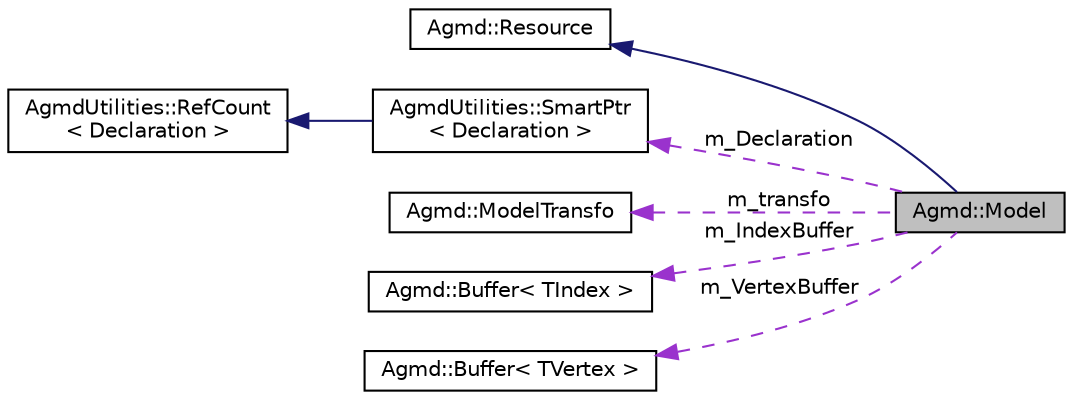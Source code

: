 digraph "Agmd::Model"
{
  edge [fontname="Helvetica",fontsize="10",labelfontname="Helvetica",labelfontsize="10"];
  node [fontname="Helvetica",fontsize="10",shape=record];
  rankdir="LR";
  Node1 [label="Agmd::Model",height=0.2,width=0.4,color="black", fillcolor="grey75", style="filled" fontcolor="black"];
  Node2 -> Node1 [dir="back",color="midnightblue",fontsize="10",style="solid",fontname="Helvetica"];
  Node2 [label="Agmd::Resource",height=0.2,width=0.4,color="black", fillcolor="white", style="filled",URL="$class_agmd_1_1_resource.html"];
  Node3 -> Node1 [dir="back",color="darkorchid3",fontsize="10",style="dashed",label=" m_Declaration" ,fontname="Helvetica"];
  Node3 [label="AgmdUtilities::SmartPtr\l\< Declaration \>",height=0.2,width=0.4,color="black", fillcolor="white", style="filled",URL="$class_agmd_utilities_1_1_smart_ptr.html"];
  Node4 -> Node3 [dir="back",color="midnightblue",fontsize="10",style="solid",fontname="Helvetica"];
  Node4 [label="AgmdUtilities::RefCount\l\< Declaration \>",height=0.2,width=0.4,color="black", fillcolor="white", style="filled",URL="$class_agmd_utilities_1_1_ref_count.html"];
  Node5 -> Node1 [dir="back",color="darkorchid3",fontsize="10",style="dashed",label=" m_transfo" ,fontname="Helvetica"];
  Node5 [label="Agmd::ModelTransfo",height=0.2,width=0.4,color="black", fillcolor="white", style="filled",URL="$struct_agmd_1_1_model_transfo.html"];
  Node6 -> Node1 [dir="back",color="darkorchid3",fontsize="10",style="dashed",label=" m_IndexBuffer" ,fontname="Helvetica"];
  Node6 [label="Agmd::Buffer\< TIndex \>",height=0.2,width=0.4,color="black", fillcolor="white", style="filled",URL="$class_agmd_1_1_buffer.html"];
  Node7 -> Node1 [dir="back",color="darkorchid3",fontsize="10",style="dashed",label=" m_VertexBuffer" ,fontname="Helvetica"];
  Node7 [label="Agmd::Buffer\< TVertex \>",height=0.2,width=0.4,color="black", fillcolor="white", style="filled",URL="$class_agmd_1_1_buffer.html"];
}
